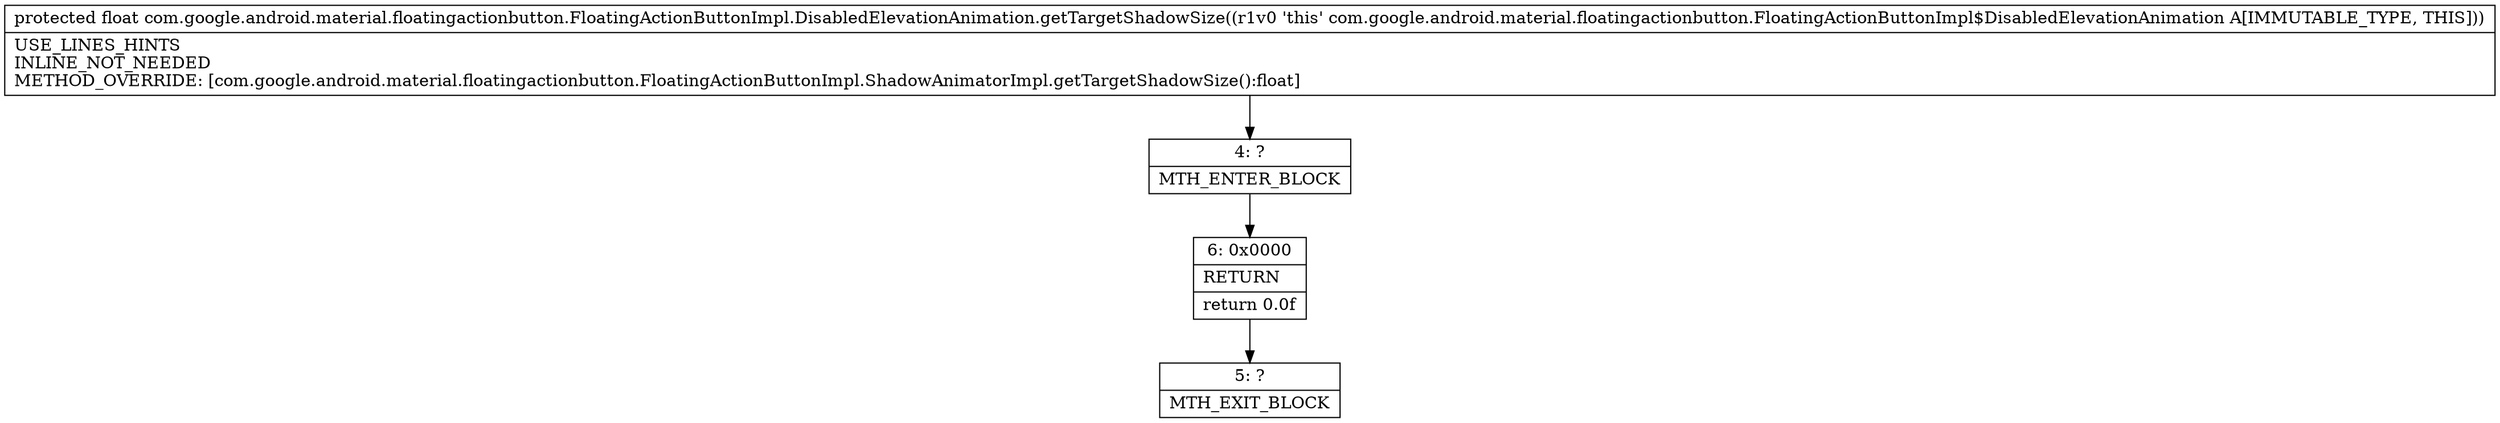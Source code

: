 digraph "CFG forcom.google.android.material.floatingactionbutton.FloatingActionButtonImpl.DisabledElevationAnimation.getTargetShadowSize()F" {
Node_4 [shape=record,label="{4\:\ ?|MTH_ENTER_BLOCK\l}"];
Node_6 [shape=record,label="{6\:\ 0x0000|RETURN\l|return 0.0f\l}"];
Node_5 [shape=record,label="{5\:\ ?|MTH_EXIT_BLOCK\l}"];
MethodNode[shape=record,label="{protected float com.google.android.material.floatingactionbutton.FloatingActionButtonImpl.DisabledElevationAnimation.getTargetShadowSize((r1v0 'this' com.google.android.material.floatingactionbutton.FloatingActionButtonImpl$DisabledElevationAnimation A[IMMUTABLE_TYPE, THIS]))  | USE_LINES_HINTS\lINLINE_NOT_NEEDED\lMETHOD_OVERRIDE: [com.google.android.material.floatingactionbutton.FloatingActionButtonImpl.ShadowAnimatorImpl.getTargetShadowSize():float]\l}"];
MethodNode -> Node_4;Node_4 -> Node_6;
Node_6 -> Node_5;
}

